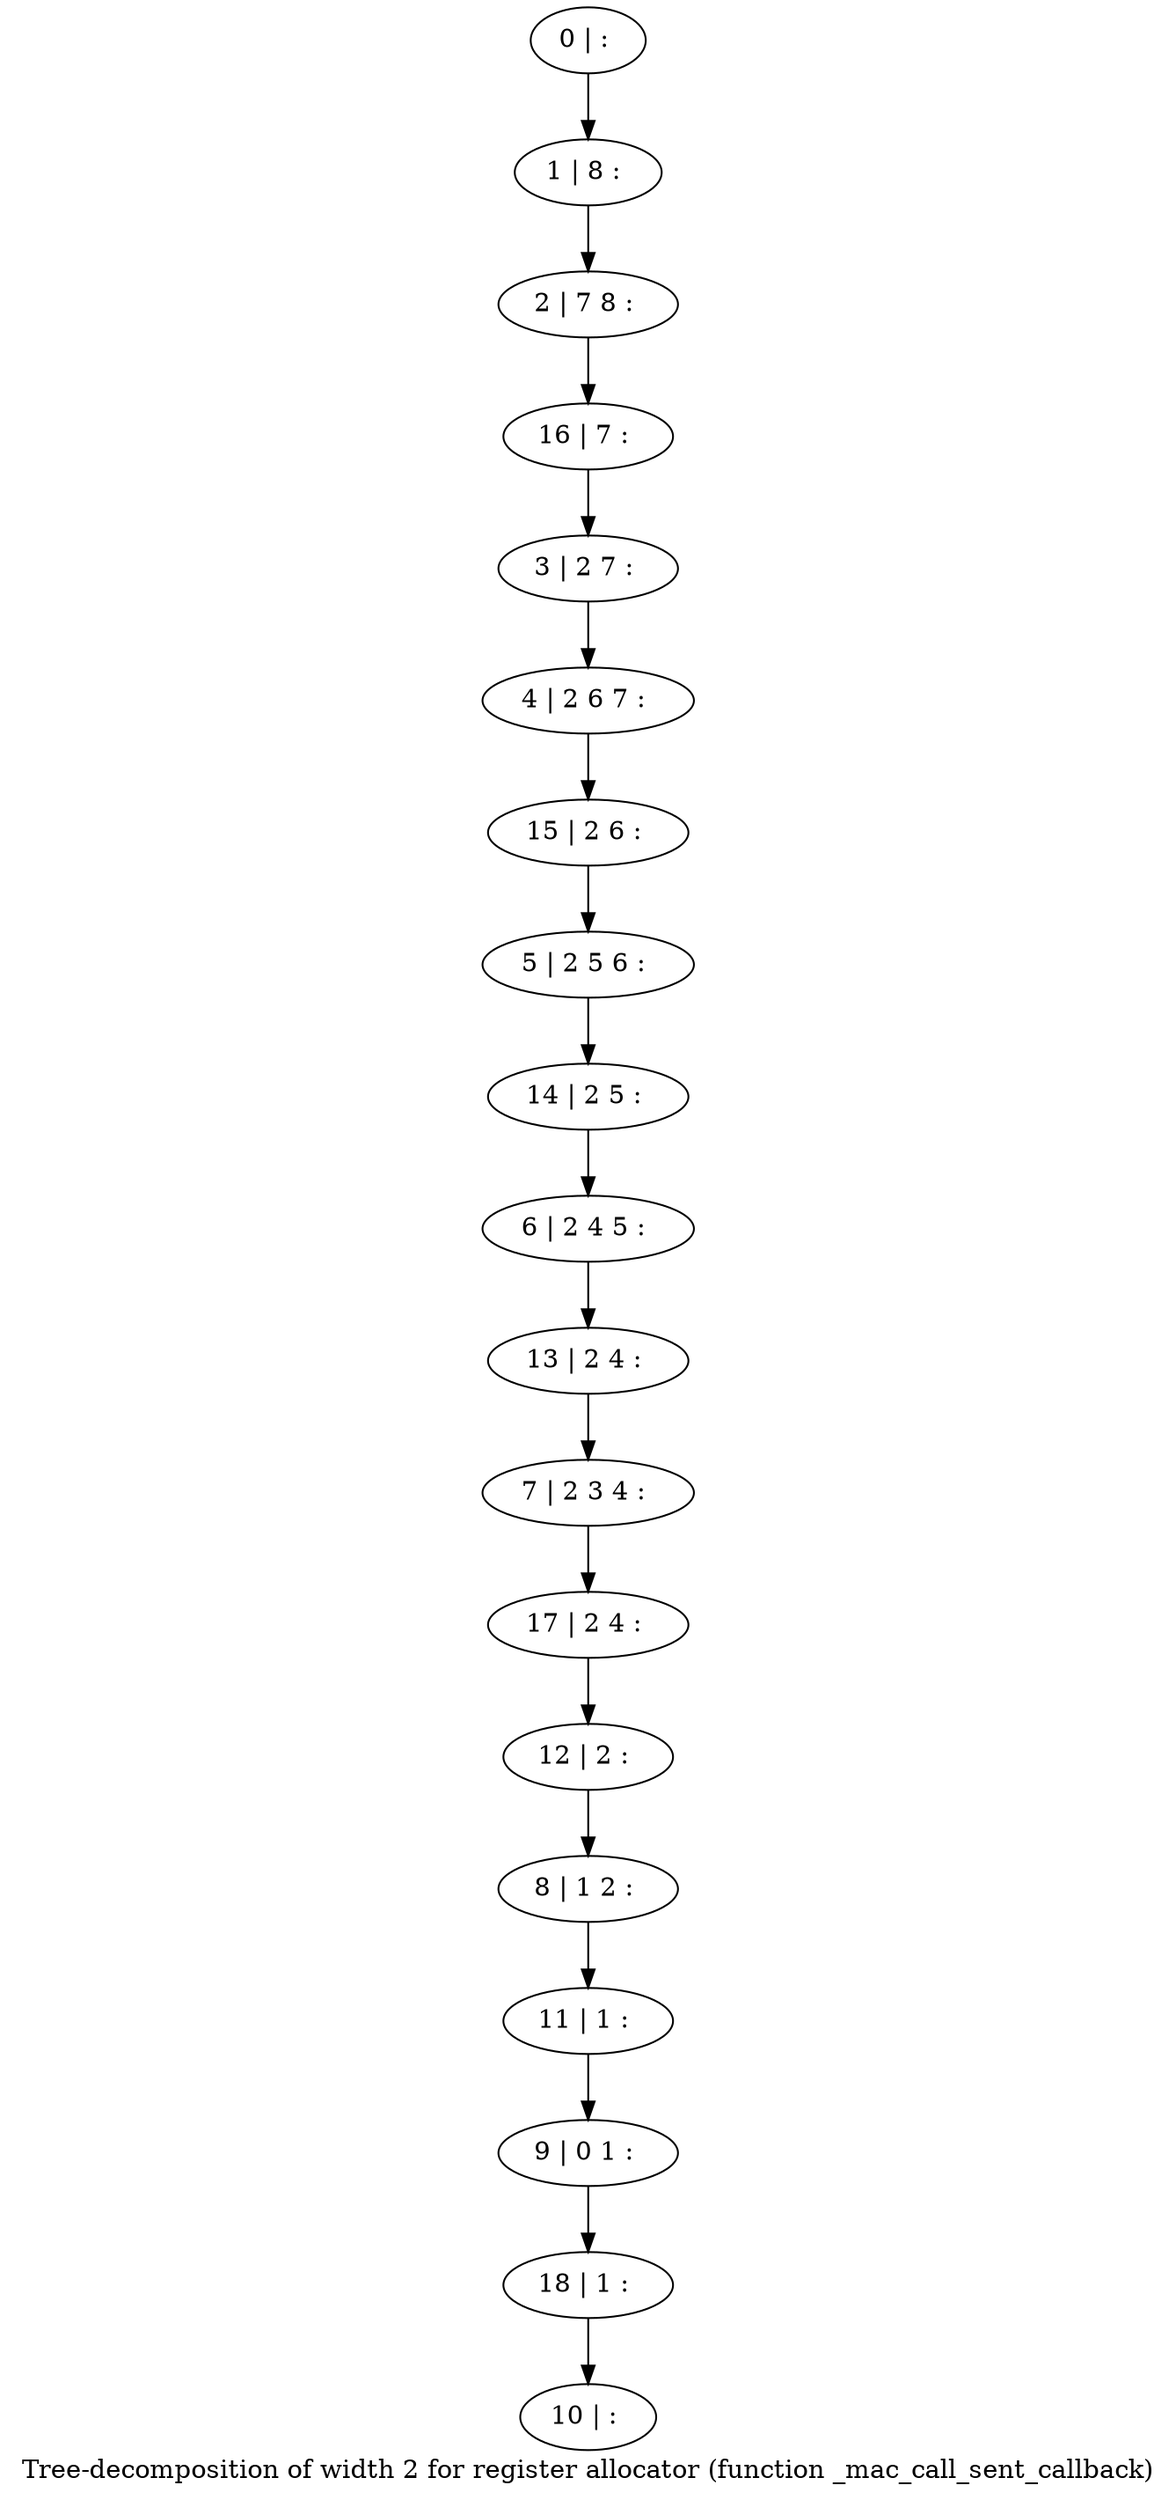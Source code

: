 digraph G {
graph [label="Tree-decomposition of width 2 for register allocator (function _mac_call_sent_callback)"]
0[label="0 | : "];
1[label="1 | 8 : "];
2[label="2 | 7 8 : "];
3[label="3 | 2 7 : "];
4[label="4 | 2 6 7 : "];
5[label="5 | 2 5 6 : "];
6[label="6 | 2 4 5 : "];
7[label="7 | 2 3 4 : "];
8[label="8 | 1 2 : "];
9[label="9 | 0 1 : "];
10[label="10 | : "];
11[label="11 | 1 : "];
12[label="12 | 2 : "];
13[label="13 | 2 4 : "];
14[label="14 | 2 5 : "];
15[label="15 | 2 6 : "];
16[label="16 | 7 : "];
17[label="17 | 2 4 : "];
18[label="18 | 1 : "];
0->1 ;
1->2 ;
3->4 ;
11->9 ;
8->11 ;
12->8 ;
13->7 ;
6->13 ;
14->6 ;
5->14 ;
15->5 ;
4->15 ;
16->3 ;
2->16 ;
17->12 ;
7->17 ;
18->10 ;
9->18 ;
}
